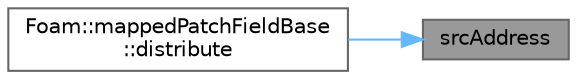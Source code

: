 digraph "srcAddress"
{
 // LATEX_PDF_SIZE
  bgcolor="transparent";
  edge [fontname=Helvetica,fontsize=10,labelfontname=Helvetica,labelfontsize=10];
  node [fontname=Helvetica,fontsize=10,shape=box,height=0.2,width=0.4];
  rankdir="RL";
  Node1 [id="Node000001",label="srcAddress",height=0.2,width=0.4,color="gray40", fillcolor="grey60", style="filled", fontcolor="black",tooltip=" "];
  Node1 -> Node2 [id="edge1_Node000001_Node000002",dir="back",color="steelblue1",style="solid",tooltip=" "];
  Node2 [id="Node000002",label="Foam::mappedPatchFieldBase\l::distribute",height=0.2,width=0.4,color="grey40", fillcolor="white", style="filled",URL="$classFoam_1_1mappedPatchFieldBase.html#adb86f8e1ccd30c9eeef931af5aa2d301",tooltip=" "];
}
